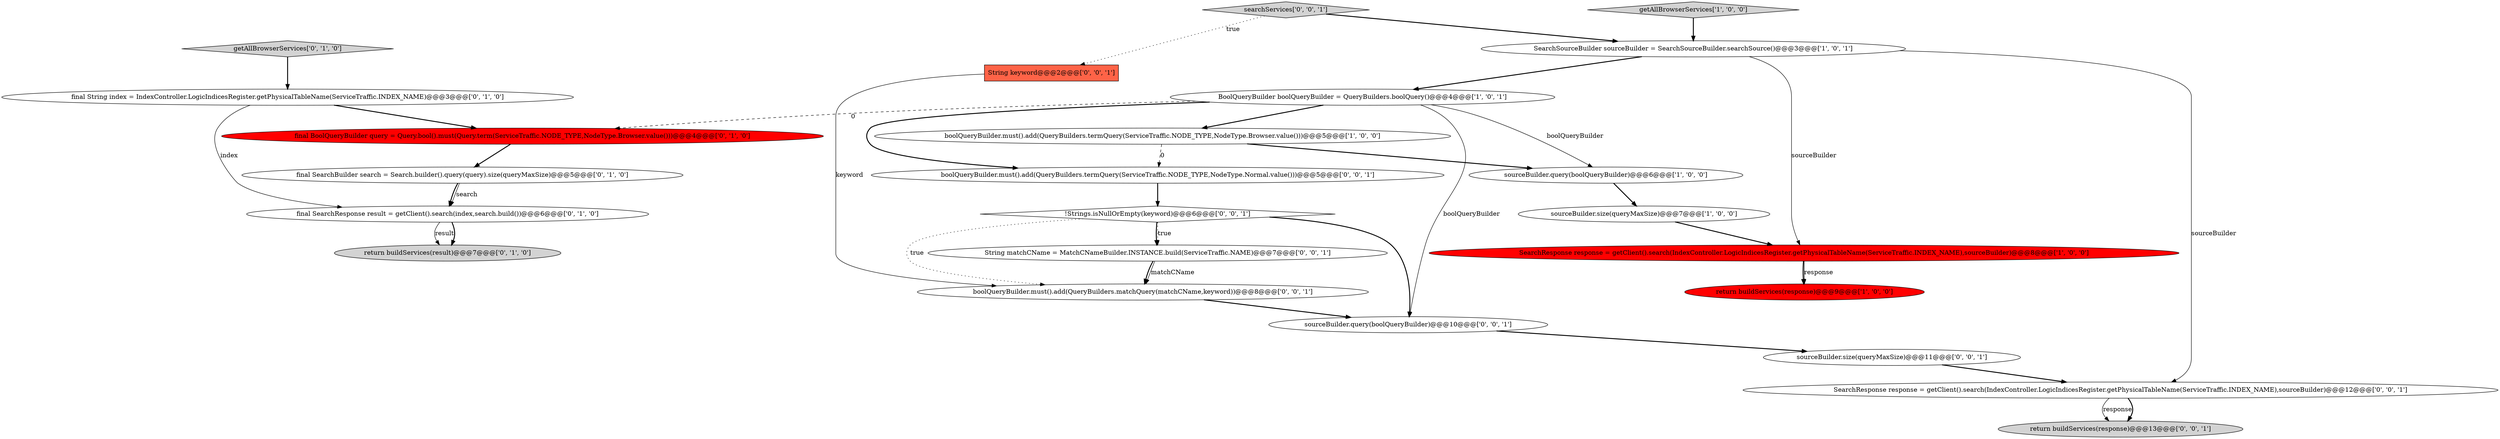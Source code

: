 digraph {
14 [style = filled, label = "boolQueryBuilder.must().add(QueryBuilders.matchQuery(matchCName,keyword))@@@8@@@['0', '0', '1']", fillcolor = white, shape = ellipse image = "AAA0AAABBB3BBB"];
1 [style = filled, label = "boolQueryBuilder.must().add(QueryBuilders.termQuery(ServiceTraffic.NODE_TYPE,NodeType.Browser.value()))@@@5@@@['1', '0', '0']", fillcolor = white, shape = ellipse image = "AAA0AAABBB1BBB"];
23 [style = filled, label = "SearchResponse response = getClient().search(IndexController.LogicIndicesRegister.getPhysicalTableName(ServiceTraffic.INDEX_NAME),sourceBuilder)@@@12@@@['0', '0', '1']", fillcolor = white, shape = ellipse image = "AAA0AAABBB3BBB"];
7 [style = filled, label = "getAllBrowserServices['1', '0', '0']", fillcolor = lightgray, shape = diamond image = "AAA0AAABBB1BBB"];
9 [style = filled, label = "final SearchResponse result = getClient().search(index,search.build())@@@6@@@['0', '1', '0']", fillcolor = white, shape = ellipse image = "AAA0AAABBB2BBB"];
16 [style = filled, label = "sourceBuilder.query(boolQueryBuilder)@@@10@@@['0', '0', '1']", fillcolor = white, shape = ellipse image = "AAA0AAABBB3BBB"];
19 [style = filled, label = "searchServices['0', '0', '1']", fillcolor = lightgray, shape = diamond image = "AAA0AAABBB3BBB"];
15 [style = filled, label = "String keyword@@@2@@@['0', '0', '1']", fillcolor = tomato, shape = box image = "AAA0AAABBB3BBB"];
22 [style = filled, label = "return buildServices(response)@@@13@@@['0', '0', '1']", fillcolor = lightgray, shape = ellipse image = "AAA0AAABBB3BBB"];
10 [style = filled, label = "final SearchBuilder search = Search.builder().query(query).size(queryMaxSize)@@@5@@@['0', '1', '0']", fillcolor = white, shape = ellipse image = "AAA0AAABBB2BBB"];
8 [style = filled, label = "final BoolQueryBuilder query = Query.bool().must(Query.term(ServiceTraffic.NODE_TYPE,NodeType.Browser.value()))@@@4@@@['0', '1', '0']", fillcolor = red, shape = ellipse image = "AAA1AAABBB2BBB"];
11 [style = filled, label = "getAllBrowserServices['0', '1', '0']", fillcolor = lightgray, shape = diamond image = "AAA0AAABBB2BBB"];
0 [style = filled, label = "return buildServices(response)@@@9@@@['1', '0', '0']", fillcolor = red, shape = ellipse image = "AAA1AAABBB1BBB"];
5 [style = filled, label = "sourceBuilder.query(boolQueryBuilder)@@@6@@@['1', '0', '0']", fillcolor = white, shape = ellipse image = "AAA0AAABBB1BBB"];
17 [style = filled, label = "String matchCName = MatchCNameBuilder.INSTANCE.build(ServiceTraffic.NAME)@@@7@@@['0', '0', '1']", fillcolor = white, shape = ellipse image = "AAA0AAABBB3BBB"];
18 [style = filled, label = "sourceBuilder.size(queryMaxSize)@@@11@@@['0', '0', '1']", fillcolor = white, shape = ellipse image = "AAA0AAABBB3BBB"];
21 [style = filled, label = "boolQueryBuilder.must().add(QueryBuilders.termQuery(ServiceTraffic.NODE_TYPE,NodeType.Normal.value()))@@@5@@@['0', '0', '1']", fillcolor = white, shape = ellipse image = "AAA0AAABBB3BBB"];
4 [style = filled, label = "sourceBuilder.size(queryMaxSize)@@@7@@@['1', '0', '0']", fillcolor = white, shape = ellipse image = "AAA0AAABBB1BBB"];
3 [style = filled, label = "BoolQueryBuilder boolQueryBuilder = QueryBuilders.boolQuery()@@@4@@@['1', '0', '1']", fillcolor = white, shape = ellipse image = "AAA0AAABBB1BBB"];
2 [style = filled, label = "SearchResponse response = getClient().search(IndexController.LogicIndicesRegister.getPhysicalTableName(ServiceTraffic.INDEX_NAME),sourceBuilder)@@@8@@@['1', '0', '0']", fillcolor = red, shape = ellipse image = "AAA1AAABBB1BBB"];
20 [style = filled, label = "!Strings.isNullOrEmpty(keyword)@@@6@@@['0', '0', '1']", fillcolor = white, shape = diamond image = "AAA0AAABBB3BBB"];
12 [style = filled, label = "return buildServices(result)@@@7@@@['0', '1', '0']", fillcolor = lightgray, shape = ellipse image = "AAA0AAABBB2BBB"];
6 [style = filled, label = "SearchSourceBuilder sourceBuilder = SearchSourceBuilder.searchSource()@@@3@@@['1', '0', '1']", fillcolor = white, shape = ellipse image = "AAA0AAABBB1BBB"];
13 [style = filled, label = "final String index = IndexController.LogicIndicesRegister.getPhysicalTableName(ServiceTraffic.INDEX_NAME)@@@3@@@['0', '1', '0']", fillcolor = white, shape = ellipse image = "AAA0AAABBB2BBB"];
1->5 [style = bold, label=""];
14->16 [style = bold, label=""];
6->3 [style = bold, label=""];
8->10 [style = bold, label=""];
17->14 [style = solid, label="matchCName"];
23->22 [style = solid, label="response"];
20->17 [style = bold, label=""];
16->18 [style = bold, label=""];
18->23 [style = bold, label=""];
3->1 [style = bold, label=""];
20->17 [style = dotted, label="true"];
9->12 [style = solid, label="result"];
3->5 [style = solid, label="boolQueryBuilder"];
20->14 [style = dotted, label="true"];
1->21 [style = dashed, label="0"];
4->2 [style = bold, label=""];
15->14 [style = solid, label="keyword"];
19->15 [style = dotted, label="true"];
19->6 [style = bold, label=""];
2->0 [style = solid, label="response"];
2->0 [style = bold, label=""];
23->22 [style = bold, label=""];
21->20 [style = bold, label=""];
20->16 [style = bold, label=""];
6->2 [style = solid, label="sourceBuilder"];
6->23 [style = solid, label="sourceBuilder"];
17->14 [style = bold, label=""];
11->13 [style = bold, label=""];
5->4 [style = bold, label=""];
7->6 [style = bold, label=""];
13->9 [style = solid, label="index"];
10->9 [style = solid, label="search"];
3->8 [style = dashed, label="0"];
3->21 [style = bold, label=""];
10->9 [style = bold, label=""];
9->12 [style = bold, label=""];
13->8 [style = bold, label=""];
3->16 [style = solid, label="boolQueryBuilder"];
}

